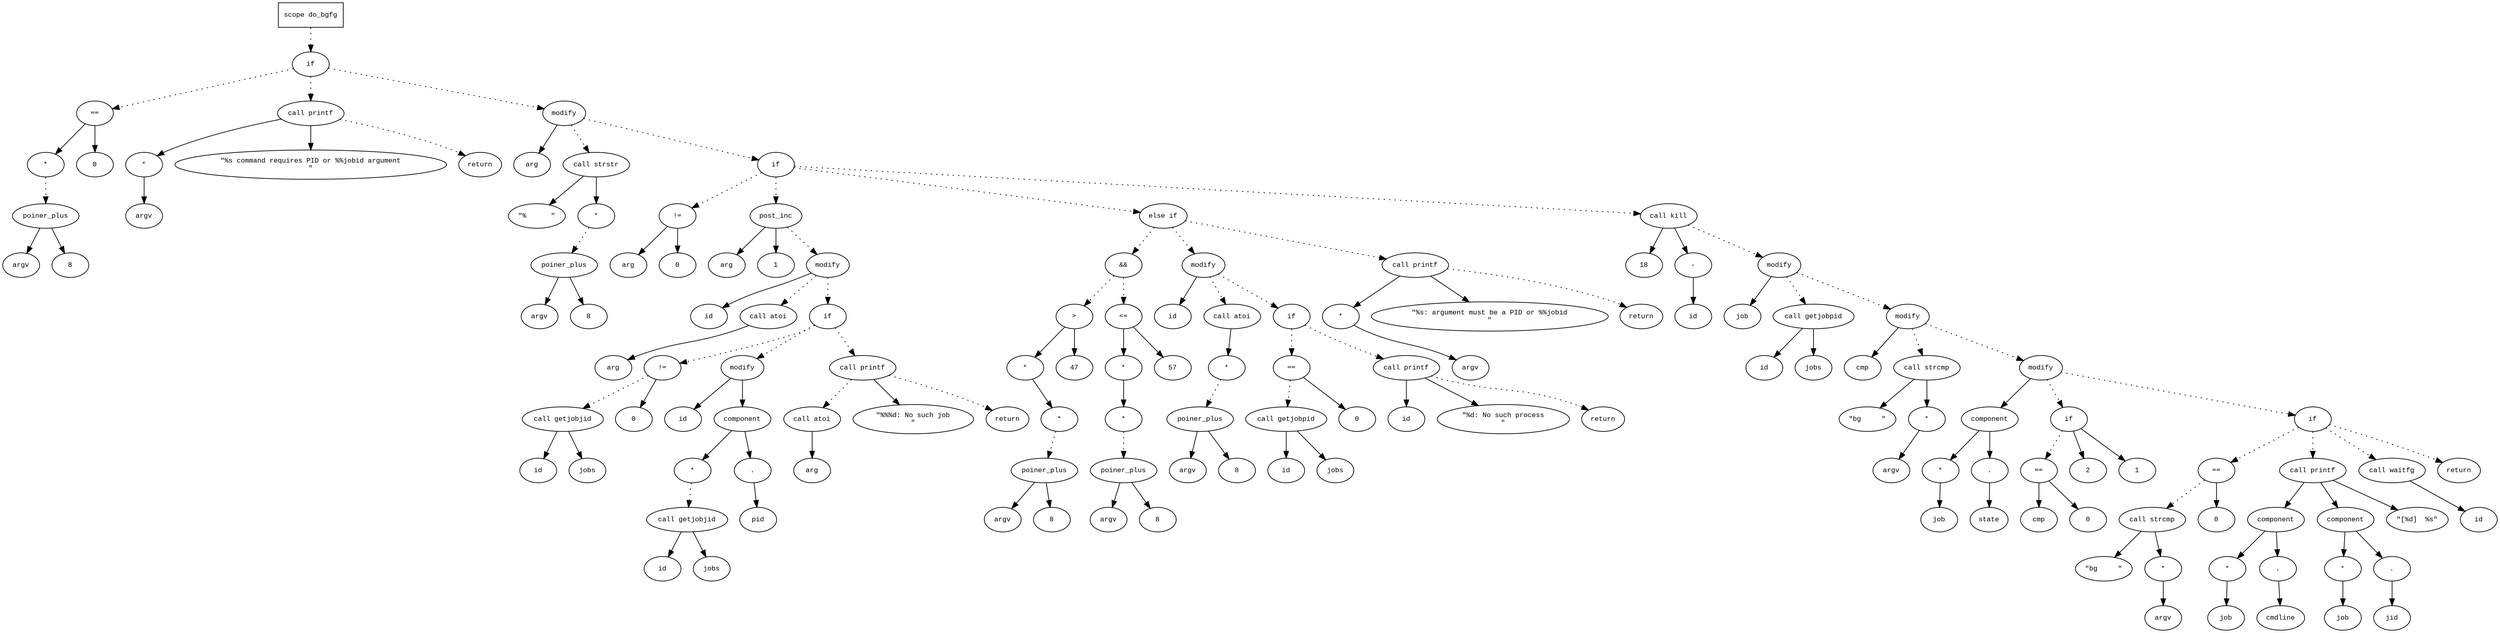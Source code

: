 digraph AST {
  graph [fontname="Times New Roman",fontsize=10];
  node  [fontname="Courier New",fontsize=10];
  edge  [fontname="Times New Roman",fontsize=10];

  node1 [label="scope do_bgfg",shape=box];
  node2 [label="if",shape=ellipse];
  node1 -> node2 [style=dotted];
  node3 [label="==",shape=ellipse];
  node4 [label="*",shape=ellipse];
  node5 [label="poiner_plus",shape=ellipse];
  node6 [label="argv",shape=ellipse];
  node5 -> node6;
  node7 [label="8",shape=ellipse];
  node5 -> node7;
  node4 -> node5 [style=dotted];
  node3 -> node4;
  node8 [label="0",shape=ellipse];
  node3 -> node8;
  node2 -> node3 [style=dotted];
  node9 [label="call printf",shape=ellipse];
  node10 [label="*",shape=ellipse];
  node11 [label="argv",shape=ellipse];
  node10 -> node11;
  node9 -> node10;
  node12 [label="\"%s command requires PID or %%jobid argument
\"",shape=ellipse];
  node9 -> node12;
  node2 -> node9 [style=dotted];
  node13 [label="return",shape=ellipse];
  node9 -> node13 [style=dotted];
  node14 [label="modify",shape=ellipse];
  node15 [label="arg",shape=ellipse];
  node14 -> node15;
  node16 [label="call strstr",shape=ellipse];
  node17 [label="\"%      \"",shape=ellipse];
  node16 -> node17;
  node18 [label="*",shape=ellipse];
  node19 [label="poiner_plus",shape=ellipse];
  node20 [label="argv",shape=ellipse];
  node19 -> node20;
  node21 [label="8",shape=ellipse];
  node19 -> node21;
  node18 -> node19 [style=dotted];
  node16 -> node18;
  node14 -> node16 [style=dotted];
  node2 -> node14 [style=dotted];
  node22 [label="if",shape=ellipse];
  node14 -> node22 [style=dotted];
  node23 [label="!=",shape=ellipse];
  node24 [label="arg",shape=ellipse];
  node23 -> node24;
  node25 [label="0",shape=ellipse];
  node23 -> node25;
  node22 -> node23 [style=dotted];
  node26 [label="post_inc",shape=ellipse];
  node27 [label="arg",shape=ellipse];
  node26 -> node27;
  node28 [label="1",shape=ellipse];
  node26 -> node28;
  node22 -> node26 [style=dotted];
  node29 [label="modify",shape=ellipse];
  node30 [label="id",shape=ellipse];
  node29 -> node30;
  node31 [label="call atoi",shape=ellipse];
  node32 [label="arg",shape=ellipse];
  node31 -> node32;
  node29 -> node31 [style=dotted];
  node26 -> node29 [style=dotted];
  node33 [label="if",shape=ellipse];
  node29 -> node33 [style=dotted];
  node34 [label="!=",shape=ellipse];
  node35 [label="call getjobjid",shape=ellipse];
  node36 [label="id",shape=ellipse];
  node35 -> node36;
  node37 [label="jobs",shape=ellipse];
  node35 -> node37;
  node34 -> node35 [style=dotted];
  node38 [label="0",shape=ellipse];
  node34 -> node38;
  node33 -> node34 [style=dotted];
  node39 [label="modify",shape=ellipse];
  node40 [label="id",shape=ellipse];
  node39 -> node40;
  node41 [label="component",shape=ellipse];
  node39 -> node41;
  node42 [label="*",shape=ellipse];
  node43 [label="call getjobjid",shape=ellipse];
  node44 [label="id",shape=ellipse];
  node43 -> node44;
  node45 [label="jobs",shape=ellipse];
  node43 -> node45;
  node42 -> node43 [style=dotted];
  node41 -> node42;
  node46 [label=".",shape=ellipse];
  node41 -> node46;
  node47 [label="pid",shape=ellipse];
  node46 -> node47;
  node33 -> node39 [style=dotted];
  node48 [label="call printf",shape=ellipse];
  node49 [label="call atoi",shape=ellipse];
  node50 [label="arg",shape=ellipse];
  node49 -> node50;
  node48 -> node49 [style=dotted];
  node51 [label="\"%%%d: No such job
\"",shape=ellipse];
  node48 -> node51;
  node33 -> node48 [style=dotted];
  node52 [label="return",shape=ellipse];
  node48 -> node52 [style=dotted];
  node53 [label="else if",shape=ellipse];
  node22 -> node53 [style=dotted];
  node54 [label="&&",shape=ellipse];
  node55 [label=">",shape=ellipse];
  node56 [label="*",shape=ellipse];
  node57 [label="*",shape=ellipse];
  node58 [label="poiner_plus",shape=ellipse];
  node59 [label="argv",shape=ellipse];
  node58 -> node59;
  node60 [label="8",shape=ellipse];
  node58 -> node60;
  node57 -> node58 [style=dotted];
  node56 -> node57;
  node55 -> node56;
  node61 [label="47",shape=ellipse];
  node55 -> node61;
  node54 -> node55 [style=dotted];
  node62 [label="<=",shape=ellipse];
  node63 [label="*",shape=ellipse];
  node64 [label="*",shape=ellipse];
  node65 [label="poiner_plus",shape=ellipse];
  node66 [label="argv",shape=ellipse];
  node65 -> node66;
  node67 [label="8",shape=ellipse];
  node65 -> node67;
  node64 -> node65 [style=dotted];
  node63 -> node64;
  node62 -> node63;
  node68 [label="57",shape=ellipse];
  node62 -> node68;
  node54 -> node62 [style=dotted];
  node53 -> node54 [style=dotted];
  node69 [label="modify",shape=ellipse];
  node70 [label="id",shape=ellipse];
  node69 -> node70;
  node71 [label="call atoi",shape=ellipse];
  node72 [label="*",shape=ellipse];
  node73 [label="poiner_plus",shape=ellipse];
  node74 [label="argv",shape=ellipse];
  node73 -> node74;
  node75 [label="8",shape=ellipse];
  node73 -> node75;
  node72 -> node73 [style=dotted];
  node71 -> node72;
  node69 -> node71 [style=dotted];
  node53 -> node69 [style=dotted];
  node76 [label="if",shape=ellipse];
  node69 -> node76 [style=dotted];
  node77 [label="==",shape=ellipse];
  node78 [label="call getjobpid",shape=ellipse];
  node79 [label="id",shape=ellipse];
  node78 -> node79;
  node80 [label="jobs",shape=ellipse];
  node78 -> node80;
  node77 -> node78 [style=dotted];
  node81 [label="0",shape=ellipse];
  node77 -> node81;
  node76 -> node77 [style=dotted];
  node82 [label="call printf",shape=ellipse];
  node83 [label="id",shape=ellipse];
  node82 -> node83;
  node84 [label="\"%d: No such process
\"",shape=ellipse];
  node82 -> node84;
  node76 -> node82 [style=dotted];
  node85 [label="return",shape=ellipse];
  node82 -> node85 [style=dotted];
  node86 [label="call printf",shape=ellipse];
  node87 [label="*",shape=ellipse];
  node88 [label="argv",shape=ellipse];
  node87 -> node88;
  node86 -> node87;
  node89 [label="\"%s: argument must be a PID or %%jobid
\"",shape=ellipse];
  node86 -> node89;
  node53 -> node86 [style=dotted];
  node90 [label="return",shape=ellipse];
  node86 -> node90 [style=dotted];
  node91 [label="call kill",shape=ellipse];
  node92 [label="18",shape=ellipse];
  node91 -> node92;
  node93 [label="-",shape=ellipse];
  node94 [label="id",shape=ellipse];
  node93 -> node94;
  node91 -> node93;
  node22 -> node91 [style=dotted];
  node95 [label="modify",shape=ellipse];
  node96 [label="job",shape=ellipse];
  node95 -> node96;
  node97 [label="call getjobpid",shape=ellipse];
  node98 [label="id",shape=ellipse];
  node97 -> node98;
  node99 [label="jobs",shape=ellipse];
  node97 -> node99;
  node95 -> node97 [style=dotted];
  node91 -> node95 [style=dotted];
  node100 [label="modify",shape=ellipse];
  node101 [label="cmp",shape=ellipse];
  node100 -> node101;
  node102 [label="call strcmp",shape=ellipse];
  node103 [label="\"bg     \"",shape=ellipse];
  node102 -> node103;
  node104 [label="*",shape=ellipse];
  node105 [label="argv",shape=ellipse];
  node104 -> node105;
  node102 -> node104;
  node100 -> node102 [style=dotted];
  node95 -> node100 [style=dotted];
  node106 [label="modify",shape=ellipse];
  node107 [label="component",shape=ellipse];
  node106 -> node107;
  node108 [label="*",shape=ellipse];
  node109 [label="job",shape=ellipse];
  node108 -> node109;
  node107 -> node108;
  node110 [label=".",shape=ellipse];
  node107 -> node110;
  node111 [label="state",shape=ellipse];
  node110 -> node111;
  node112 [label="if",shape=ellipse];
  node106 -> node112 [style=dotted];
  node113 [label="==",shape=ellipse];
  node114 [label="cmp",shape=ellipse];
  node113 -> node114;
  node115 [label="0",shape=ellipse];
  node113 -> node115;
  node112 -> node113 [style=dotted];
  node116 [label="2",shape=ellipse];
  node112 -> node116;
  node117 [label="1",shape=ellipse];
  node112 -> node117;
  node100 -> node106 [style=dotted];
  node118 [label="if",shape=ellipse];
  node106 -> node118 [style=dotted];
  node119 [label="==",shape=ellipse];
  node120 [label="call strcmp",shape=ellipse];
  node121 [label="\"bg     \"",shape=ellipse];
  node120 -> node121;
  node122 [label="*",shape=ellipse];
  node123 [label="argv",shape=ellipse];
  node122 -> node123;
  node120 -> node122;
  node119 -> node120 [style=dotted];
  node124 [label="0",shape=ellipse];
  node119 -> node124;
  node118 -> node119 [style=dotted];
  node125 [label="call printf",shape=ellipse];
  node126 [label="component",shape=ellipse];
  node125 -> node126;
  node127 [label="*",shape=ellipse];
  node128 [label="job",shape=ellipse];
  node127 -> node128;
  node126 -> node127;
  node129 [label=".",shape=ellipse];
  node126 -> node129;
  node130 [label="cmdline",shape=ellipse];
  node129 -> node130;
  node131 [label="component",shape=ellipse];
  node125 -> node131;
  node132 [label="*",shape=ellipse];
  node133 [label="job",shape=ellipse];
  node132 -> node133;
  node131 -> node132;
  node134 [label=".",shape=ellipse];
  node131 -> node134;
  node135 [label="jid",shape=ellipse];
  node134 -> node135;
  node136 [label="\"[%d]  %s\"",shape=ellipse];
  node125 -> node136;
  node118 -> node125 [style=dotted];
  node137 [label="call waitfg",shape=ellipse];
  node138 [label="id",shape=ellipse];
  node137 -> node138;
  node118 -> node137 [style=dotted];
  node139 [label="return",shape=ellipse];
  node118 -> node139 [style=dotted];
} 